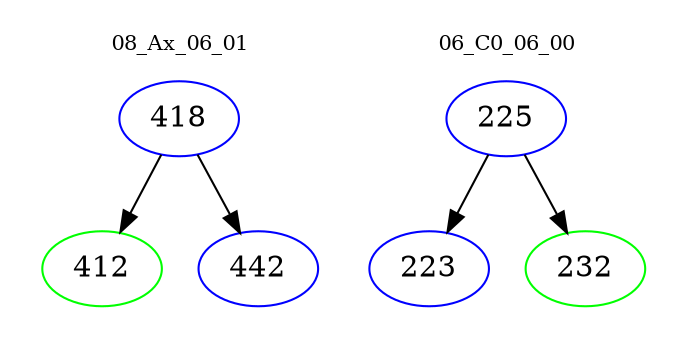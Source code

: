 digraph{
subgraph cluster_0 {
color = white
label = "08_Ax_06_01";
fontsize=10;
T0_418 [label="418", color="blue"]
T0_418 -> T0_412 [color="black"]
T0_412 [label="412", color="green"]
T0_418 -> T0_442 [color="black"]
T0_442 [label="442", color="blue"]
}
subgraph cluster_1 {
color = white
label = "06_C0_06_00";
fontsize=10;
T1_225 [label="225", color="blue"]
T1_225 -> T1_223 [color="black"]
T1_223 [label="223", color="blue"]
T1_225 -> T1_232 [color="black"]
T1_232 [label="232", color="green"]
}
}
